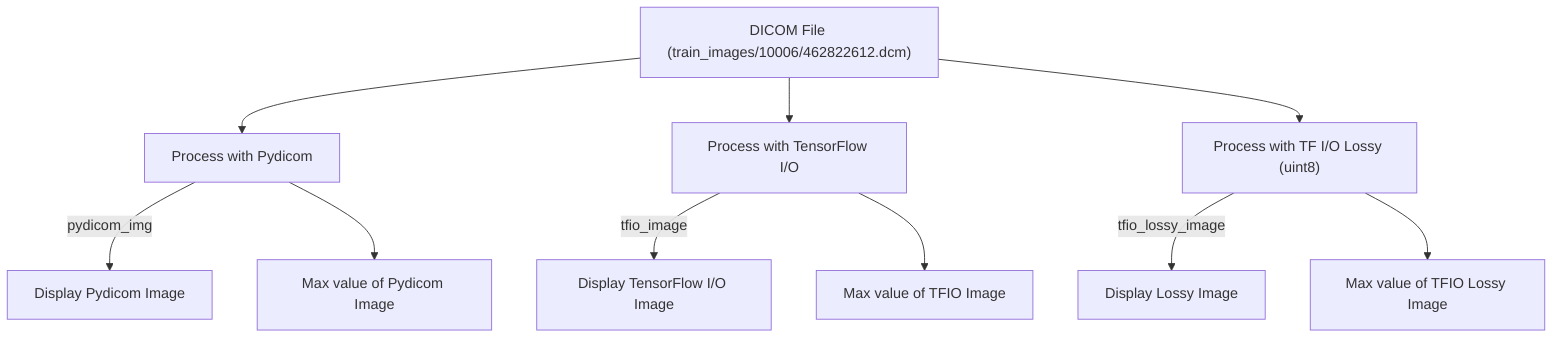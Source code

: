 %% Mermaid Diagram for Jupyter Notebook workflow
flowchart TD
    %% DICOM file node
    DICOM_File["DICOM File (train_images/10006/462822612.dcm)"]
    
    %% Data processing using Pydicom
    Pydicom_Processing["Process with Pydicom"]
    Display_Pydicom["Display Pydicom Image"]
    Max_Pydicom["Max value of Pydicom Image"]
    
    %% Data processing using TensorFlow I/O
    TFIO_Processing["Process with TensorFlow I/O"]
    Display_TFIO["Display TensorFlow I/O Image"]
    Max_TFIO["Max value of TFIO Image"]
    
    %% Lossy processing using TensorFlow I/O
    TFIO_Lossy_Processing["Process with TF I/O Lossy (uint8)"]
    Display_TFIO_Lossy["Display Lossy Image"]
    Max_TFIO_Lossy["Max value of TFIO Lossy Image"]

    %% Defining the data flow
    DICOM_File --> Pydicom_Processing --> |"pydicom_img"| Display_Pydicom
    Pydicom_Processing --> Max_Pydicom
    DICOM_File --> TFIO_Processing --> |"tfio_image"| Display_TFIO
    TFIO_Processing --> Max_TFIO
    DICOM_File --> TFIO_Lossy_Processing --> |"tfio_lossy_image"| Display_TFIO_Lossy
    TFIO_Lossy_Processing --> Max_TFIO_Lossy